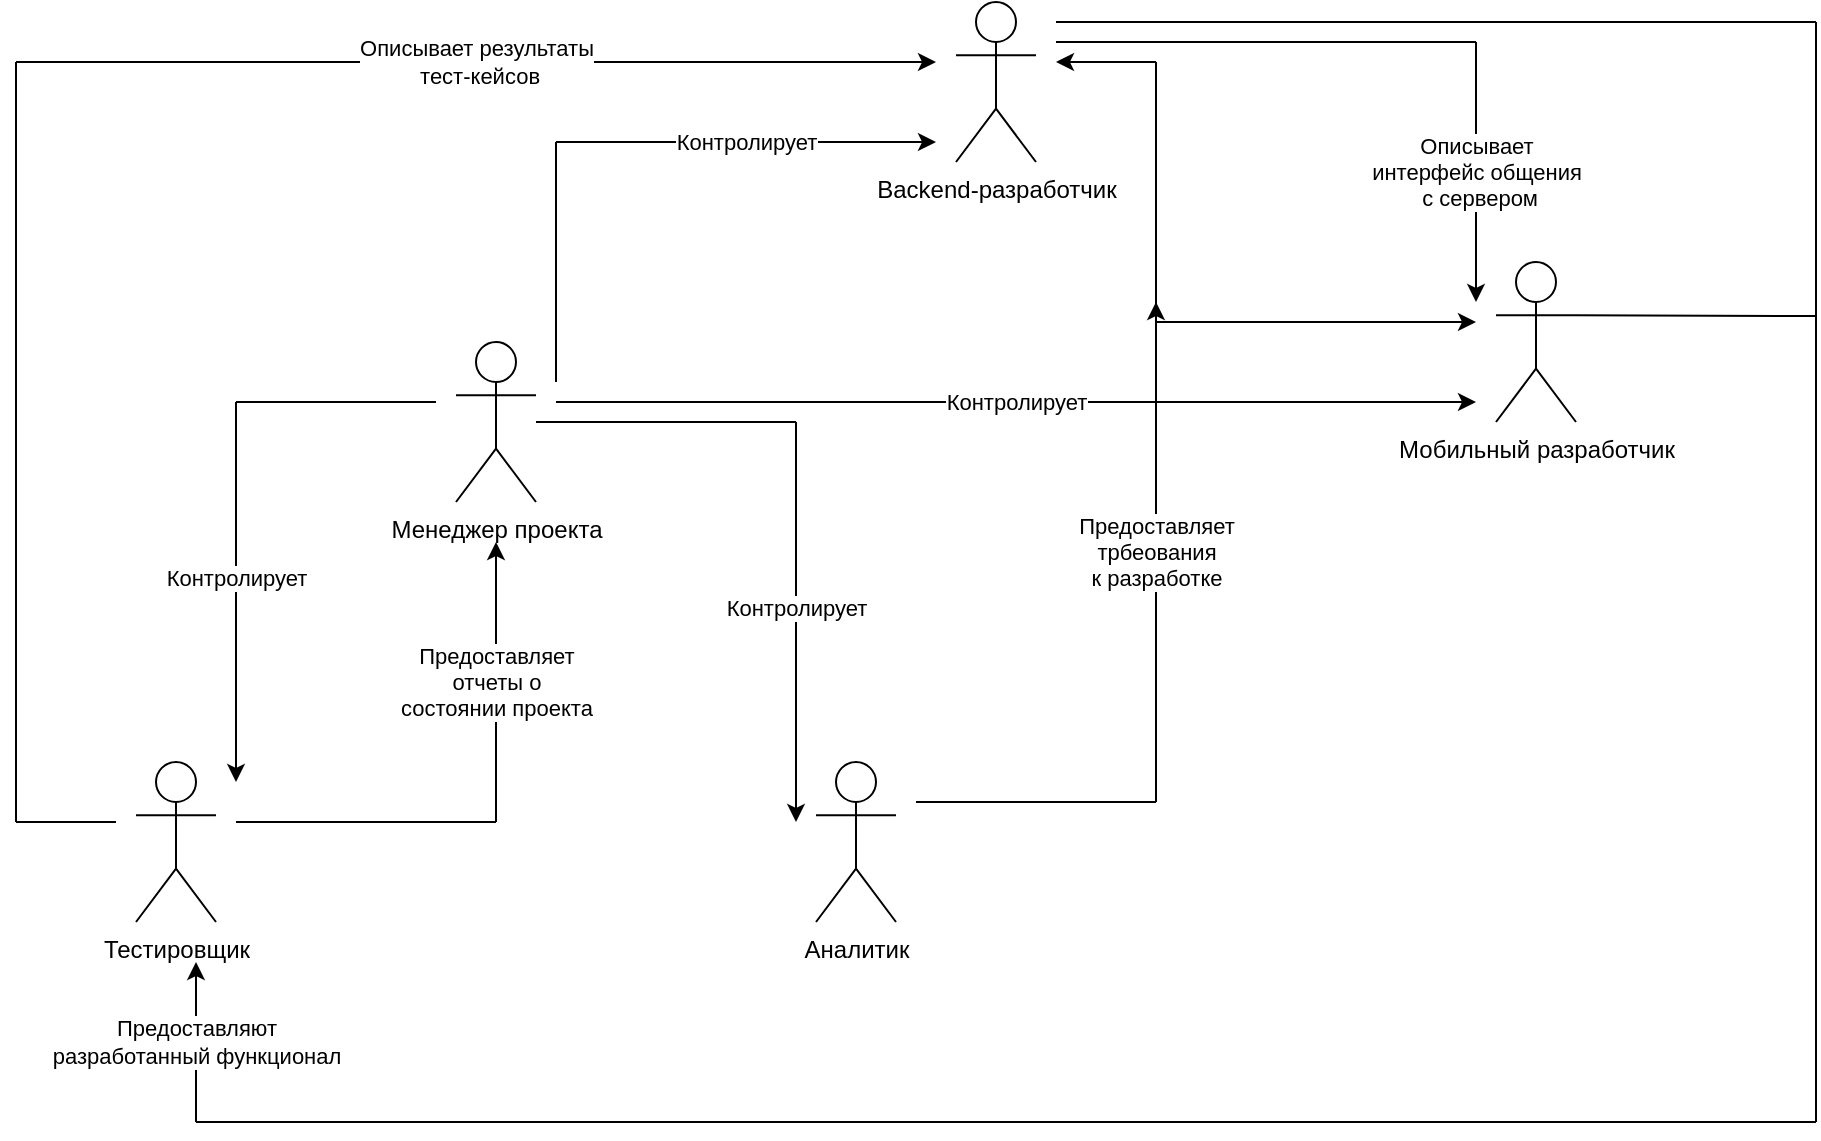 <mxfile version="24.0.3" type="device">
  <diagram name="Страница — 1" id="H4S7BTWqfcNojyQk5UP0">
    <mxGraphModel dx="1674" dy="751" grid="1" gridSize="10" guides="1" tooltips="1" connect="1" arrows="1" fold="1" page="1" pageScale="1" pageWidth="827" pageHeight="1169" math="0" shadow="0">
      <root>
        <mxCell id="0" />
        <mxCell id="1" parent="0" />
        <mxCell id="myzHAeWB5mbKgUgc6GiV-1" value="Тестировщик" style="shape=umlActor;verticalLabelPosition=bottom;verticalAlign=top;html=1;outlineConnect=0;" vertex="1" parent="1">
          <mxGeometry x="180" y="410" width="40" height="80" as="geometry" />
        </mxCell>
        <mxCell id="myzHAeWB5mbKgUgc6GiV-2" value="Backend-разработчик" style="shape=umlActor;verticalLabelPosition=bottom;verticalAlign=top;html=1;outlineConnect=0;" vertex="1" parent="1">
          <mxGeometry x="590" y="30" width="40" height="80" as="geometry" />
        </mxCell>
        <mxCell id="myzHAeWB5mbKgUgc6GiV-3" value="Мобильный разработчик" style="shape=umlActor;verticalLabelPosition=bottom;verticalAlign=top;html=1;outlineConnect=0;" vertex="1" parent="1">
          <mxGeometry x="860" y="160" width="40" height="80" as="geometry" />
        </mxCell>
        <mxCell id="myzHAeWB5mbKgUgc6GiV-4" value="Аналитик" style="shape=umlActor;verticalLabelPosition=bottom;verticalAlign=top;html=1;outlineConnect=0;" vertex="1" parent="1">
          <mxGeometry x="520" y="410" width="40" height="80" as="geometry" />
        </mxCell>
        <mxCell id="myzHAeWB5mbKgUgc6GiV-5" value="Менеджер проекта" style="shape=umlActor;verticalLabelPosition=bottom;verticalAlign=top;html=1;outlineConnect=0;" vertex="1" parent="1">
          <mxGeometry x="340" y="200" width="40" height="80" as="geometry" />
        </mxCell>
        <mxCell id="myzHAeWB5mbKgUgc6GiV-6" value="" style="endArrow=classic;html=1;rounded=0;" edge="1" parent="1">
          <mxGeometry relative="1" as="geometry">
            <mxPoint x="360" y="440" as="sourcePoint" />
            <mxPoint x="360" y="300" as="targetPoint" />
          </mxGeometry>
        </mxCell>
        <mxCell id="myzHAeWB5mbKgUgc6GiV-7" value="&lt;div&gt;Предоставляет&lt;/div&gt;&lt;div&gt;отчеты о &lt;br&gt;&lt;/div&gt;&lt;div&gt;состоянии проекта&lt;br&gt;&lt;/div&gt;" style="edgeLabel;resizable=0;html=1;;align=center;verticalAlign=middle;" connectable="0" vertex="1" parent="myzHAeWB5mbKgUgc6GiV-6">
          <mxGeometry relative="1" as="geometry" />
        </mxCell>
        <mxCell id="myzHAeWB5mbKgUgc6GiV-8" value="" style="endArrow=none;html=1;rounded=0;" edge="1" parent="1">
          <mxGeometry width="50" height="50" relative="1" as="geometry">
            <mxPoint x="230" y="440" as="sourcePoint" />
            <mxPoint x="360" y="440" as="targetPoint" />
          </mxGeometry>
        </mxCell>
        <mxCell id="myzHAeWB5mbKgUgc6GiV-9" value="" style="endArrow=none;html=1;rounded=0;" edge="1" parent="1">
          <mxGeometry width="50" height="50" relative="1" as="geometry">
            <mxPoint x="170" y="440" as="sourcePoint" />
            <mxPoint x="120" y="440" as="targetPoint" />
          </mxGeometry>
        </mxCell>
        <mxCell id="myzHAeWB5mbKgUgc6GiV-10" value="" style="endArrow=none;html=1;rounded=0;" edge="1" parent="1">
          <mxGeometry width="50" height="50" relative="1" as="geometry">
            <mxPoint x="120" y="440" as="sourcePoint" />
            <mxPoint x="120" y="60" as="targetPoint" />
          </mxGeometry>
        </mxCell>
        <mxCell id="myzHAeWB5mbKgUgc6GiV-12" value="" style="endArrow=classic;html=1;rounded=0;" edge="1" parent="1">
          <mxGeometry relative="1" as="geometry">
            <mxPoint x="120" y="60" as="sourcePoint" />
            <mxPoint x="580" y="60" as="targetPoint" />
          </mxGeometry>
        </mxCell>
        <mxCell id="myzHAeWB5mbKgUgc6GiV-13" value="&lt;div&gt;Описывает результаты&lt;/div&gt;&lt;div&gt;&amp;nbsp;тест-кейсов&lt;/div&gt;" style="edgeLabel;resizable=0;html=1;;align=center;verticalAlign=middle;" connectable="0" vertex="1" parent="myzHAeWB5mbKgUgc6GiV-12">
          <mxGeometry relative="1" as="geometry" />
        </mxCell>
        <mxCell id="myzHAeWB5mbKgUgc6GiV-14" value="" style="endArrow=none;html=1;rounded=0;" edge="1" parent="1">
          <mxGeometry width="50" height="50" relative="1" as="geometry">
            <mxPoint x="390" y="220" as="sourcePoint" />
            <mxPoint x="390" y="100" as="targetPoint" />
          </mxGeometry>
        </mxCell>
        <mxCell id="myzHAeWB5mbKgUgc6GiV-15" value="" style="endArrow=classic;html=1;rounded=0;" edge="1" parent="1">
          <mxGeometry relative="1" as="geometry">
            <mxPoint x="390" y="100" as="sourcePoint" />
            <mxPoint x="580" y="100" as="targetPoint" />
          </mxGeometry>
        </mxCell>
        <mxCell id="myzHAeWB5mbKgUgc6GiV-16" value="Контролирует" style="edgeLabel;resizable=0;html=1;;align=center;verticalAlign=middle;" connectable="0" vertex="1" parent="myzHAeWB5mbKgUgc6GiV-15">
          <mxGeometry relative="1" as="geometry" />
        </mxCell>
        <mxCell id="myzHAeWB5mbKgUgc6GiV-17" value="" style="endArrow=classic;html=1;rounded=0;" edge="1" parent="1">
          <mxGeometry relative="1" as="geometry">
            <mxPoint x="230" y="230" as="sourcePoint" />
            <mxPoint x="230" y="420" as="targetPoint" />
          </mxGeometry>
        </mxCell>
        <mxCell id="myzHAeWB5mbKgUgc6GiV-18" value="Контролирует" style="edgeLabel;resizable=0;html=1;;align=center;verticalAlign=middle;" connectable="0" vertex="1" parent="myzHAeWB5mbKgUgc6GiV-17">
          <mxGeometry relative="1" as="geometry">
            <mxPoint y="-7" as="offset" />
          </mxGeometry>
        </mxCell>
        <mxCell id="myzHAeWB5mbKgUgc6GiV-19" value="" style="endArrow=none;html=1;rounded=0;" edge="1" parent="1">
          <mxGeometry width="50" height="50" relative="1" as="geometry">
            <mxPoint x="230" y="230" as="sourcePoint" />
            <mxPoint x="330" y="230" as="targetPoint" />
          </mxGeometry>
        </mxCell>
        <mxCell id="myzHAeWB5mbKgUgc6GiV-20" value="" style="endArrow=none;html=1;rounded=0;" edge="1" parent="1" target="myzHAeWB5mbKgUgc6GiV-5">
          <mxGeometry width="50" height="50" relative="1" as="geometry">
            <mxPoint x="510" y="240" as="sourcePoint" />
            <mxPoint x="390" y="250" as="targetPoint" />
          </mxGeometry>
        </mxCell>
        <mxCell id="myzHAeWB5mbKgUgc6GiV-21" value="" style="endArrow=classic;html=1;rounded=0;" edge="1" parent="1">
          <mxGeometry relative="1" as="geometry">
            <mxPoint x="510" y="240" as="sourcePoint" />
            <mxPoint x="510" y="440" as="targetPoint" />
          </mxGeometry>
        </mxCell>
        <mxCell id="myzHAeWB5mbKgUgc6GiV-22" value="Контролирует" style="edgeLabel;resizable=0;html=1;;align=center;verticalAlign=middle;" connectable="0" vertex="1" parent="myzHAeWB5mbKgUgc6GiV-21">
          <mxGeometry relative="1" as="geometry">
            <mxPoint y="-7" as="offset" />
          </mxGeometry>
        </mxCell>
        <mxCell id="myzHAeWB5mbKgUgc6GiV-24" value="" style="endArrow=classic;html=1;rounded=0;" edge="1" parent="1">
          <mxGeometry relative="1" as="geometry">
            <mxPoint x="390" y="230" as="sourcePoint" />
            <mxPoint x="850" y="230" as="targetPoint" />
          </mxGeometry>
        </mxCell>
        <mxCell id="myzHAeWB5mbKgUgc6GiV-25" value="Контролирует" style="edgeLabel;resizable=0;html=1;;align=center;verticalAlign=middle;" connectable="0" vertex="1" parent="myzHAeWB5mbKgUgc6GiV-24">
          <mxGeometry relative="1" as="geometry" />
        </mxCell>
        <mxCell id="myzHAeWB5mbKgUgc6GiV-26" value="" style="endArrow=none;html=1;rounded=0;" edge="1" parent="1">
          <mxGeometry width="50" height="50" relative="1" as="geometry">
            <mxPoint x="690" y="430" as="sourcePoint" />
            <mxPoint x="570" y="430" as="targetPoint" />
          </mxGeometry>
        </mxCell>
        <mxCell id="myzHAeWB5mbKgUgc6GiV-31" value="" style="endArrow=classic;html=1;rounded=0;" edge="1" parent="1">
          <mxGeometry relative="1" as="geometry">
            <mxPoint x="690" y="430" as="sourcePoint" />
            <mxPoint x="690" y="180" as="targetPoint" />
          </mxGeometry>
        </mxCell>
        <mxCell id="myzHAeWB5mbKgUgc6GiV-32" value="&lt;div&gt;Предоставляет&lt;/div&gt;&lt;div&gt;трбеования &lt;br&gt;&lt;/div&gt;&lt;div&gt;к разработке&lt;br&gt;&lt;/div&gt;" style="edgeLabel;resizable=0;html=1;;align=center;verticalAlign=middle;" connectable="0" vertex="1" parent="myzHAeWB5mbKgUgc6GiV-31">
          <mxGeometry relative="1" as="geometry" />
        </mxCell>
        <mxCell id="myzHAeWB5mbKgUgc6GiV-34" value="" style="endArrow=classic;html=1;rounded=0;" edge="1" parent="1">
          <mxGeometry width="50" height="50" relative="1" as="geometry">
            <mxPoint x="690" y="190" as="sourcePoint" />
            <mxPoint x="850" y="190" as="targetPoint" />
          </mxGeometry>
        </mxCell>
        <mxCell id="myzHAeWB5mbKgUgc6GiV-35" value="" style="endArrow=none;html=1;rounded=0;" edge="1" parent="1">
          <mxGeometry width="50" height="50" relative="1" as="geometry">
            <mxPoint x="690" y="60" as="sourcePoint" />
            <mxPoint x="690" y="190" as="targetPoint" />
          </mxGeometry>
        </mxCell>
        <mxCell id="myzHAeWB5mbKgUgc6GiV-36" value="" style="endArrow=classic;html=1;rounded=0;" edge="1" parent="1">
          <mxGeometry width="50" height="50" relative="1" as="geometry">
            <mxPoint x="690" y="60" as="sourcePoint" />
            <mxPoint x="640" y="60" as="targetPoint" />
          </mxGeometry>
        </mxCell>
        <mxCell id="myzHAeWB5mbKgUgc6GiV-37" value="" style="endArrow=none;html=1;rounded=0;" edge="1" parent="1">
          <mxGeometry width="50" height="50" relative="1" as="geometry">
            <mxPoint x="850" y="50" as="sourcePoint" />
            <mxPoint x="640" y="50" as="targetPoint" />
          </mxGeometry>
        </mxCell>
        <mxCell id="myzHAeWB5mbKgUgc6GiV-39" value="" style="endArrow=classic;html=1;rounded=0;" edge="1" parent="1">
          <mxGeometry relative="1" as="geometry">
            <mxPoint x="850" y="50" as="sourcePoint" />
            <mxPoint x="850" y="180" as="targetPoint" />
          </mxGeometry>
        </mxCell>
        <mxCell id="myzHAeWB5mbKgUgc6GiV-40" value="&lt;div&gt;Описывает&lt;/div&gt;&lt;div&gt;интерфейс общения&lt;/div&gt;&lt;div&gt;&amp;nbsp;с сервером&lt;br&gt;&lt;/div&gt;" style="edgeLabel;resizable=0;html=1;;align=center;verticalAlign=middle;" connectable="0" vertex="1" parent="myzHAeWB5mbKgUgc6GiV-39">
          <mxGeometry relative="1" as="geometry" />
        </mxCell>
        <mxCell id="myzHAeWB5mbKgUgc6GiV-41" value="" style="endArrow=none;html=1;rounded=0;" edge="1" parent="1">
          <mxGeometry width="50" height="50" relative="1" as="geometry">
            <mxPoint x="1020" y="40" as="sourcePoint" />
            <mxPoint x="640" y="40" as="targetPoint" />
          </mxGeometry>
        </mxCell>
        <mxCell id="myzHAeWB5mbKgUgc6GiV-42" value="" style="endArrow=none;html=1;rounded=0;" edge="1" parent="1">
          <mxGeometry width="50" height="50" relative="1" as="geometry">
            <mxPoint x="1020" y="190" as="sourcePoint" />
            <mxPoint x="1020" y="40" as="targetPoint" />
          </mxGeometry>
        </mxCell>
        <mxCell id="myzHAeWB5mbKgUgc6GiV-43" value="" style="endArrow=none;html=1;rounded=0;entryX=1;entryY=0.333;entryDx=0;entryDy=0;entryPerimeter=0;" edge="1" parent="1" target="myzHAeWB5mbKgUgc6GiV-3">
          <mxGeometry width="50" height="50" relative="1" as="geometry">
            <mxPoint x="1020" y="187" as="sourcePoint" />
            <mxPoint x="440" y="240" as="targetPoint" />
          </mxGeometry>
        </mxCell>
        <mxCell id="myzHAeWB5mbKgUgc6GiV-46" value="" style="endArrow=none;html=1;rounded=0;" edge="1" parent="1">
          <mxGeometry width="50" height="50" relative="1" as="geometry">
            <mxPoint x="1020" y="590" as="sourcePoint" />
            <mxPoint x="1020" y="190" as="targetPoint" />
          </mxGeometry>
        </mxCell>
        <mxCell id="myzHAeWB5mbKgUgc6GiV-47" value="" style="endArrow=none;html=1;rounded=0;" edge="1" parent="1">
          <mxGeometry width="50" height="50" relative="1" as="geometry">
            <mxPoint x="1020" y="590" as="sourcePoint" />
            <mxPoint x="210" y="590" as="targetPoint" />
          </mxGeometry>
        </mxCell>
        <mxCell id="myzHAeWB5mbKgUgc6GiV-48" value="" style="endArrow=classic;html=1;rounded=0;" edge="1" parent="1">
          <mxGeometry relative="1" as="geometry">
            <mxPoint x="210" y="590" as="sourcePoint" />
            <mxPoint x="210" y="510" as="targetPoint" />
          </mxGeometry>
        </mxCell>
        <mxCell id="myzHAeWB5mbKgUgc6GiV-49" value="&lt;div&gt;Предоставляют&lt;/div&gt;&lt;div&gt;разработанный функционал&lt;br&gt;&lt;/div&gt;" style="edgeLabel;resizable=0;html=1;;align=center;verticalAlign=middle;" connectable="0" vertex="1" parent="myzHAeWB5mbKgUgc6GiV-48">
          <mxGeometry relative="1" as="geometry" />
        </mxCell>
      </root>
    </mxGraphModel>
  </diagram>
</mxfile>
